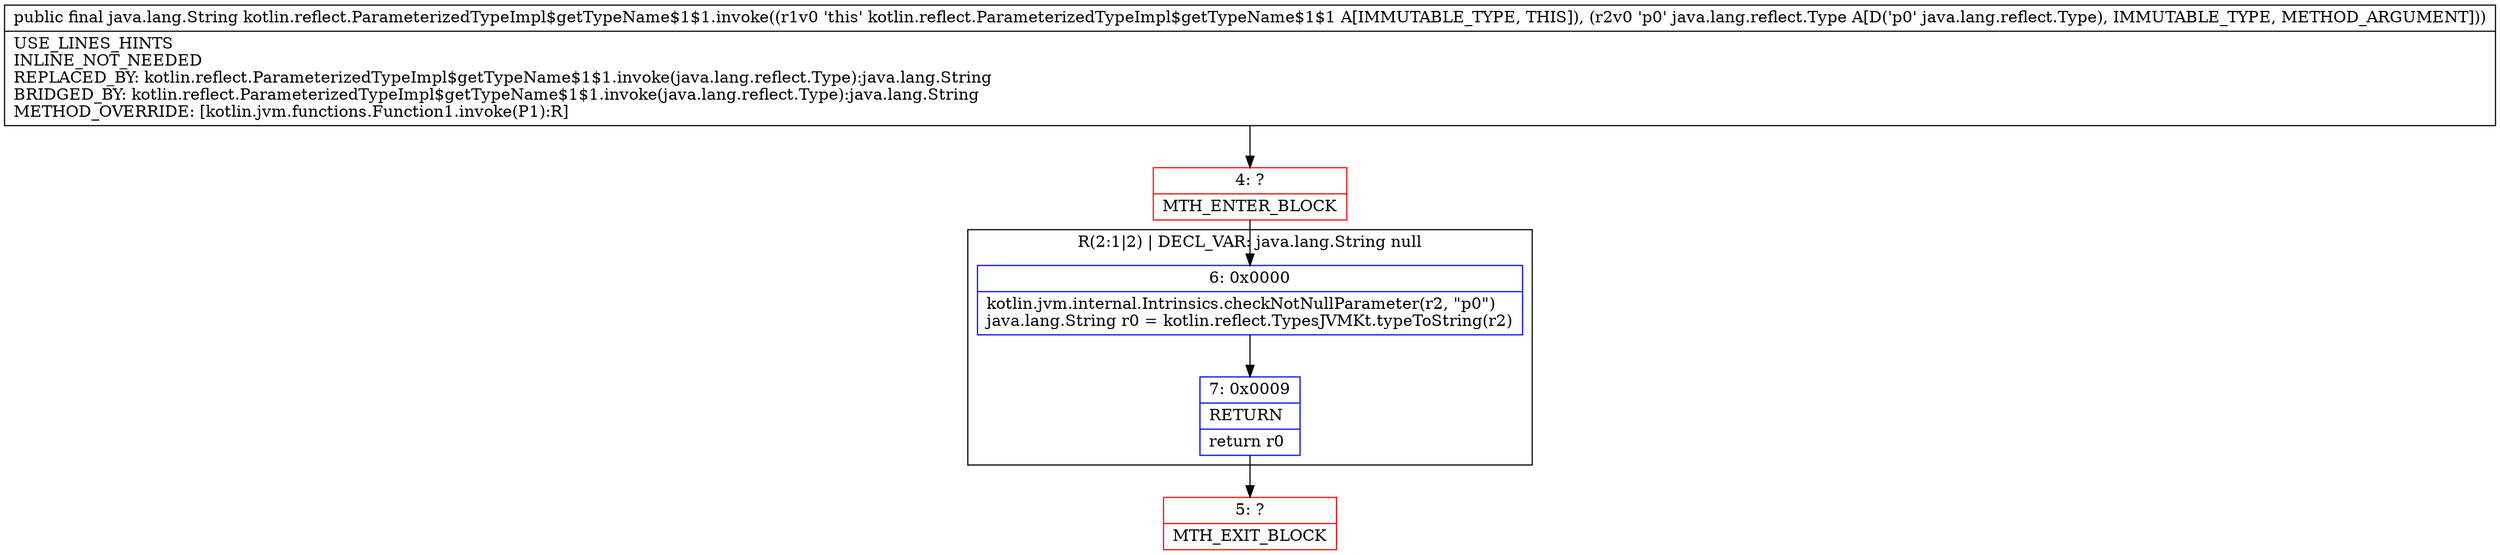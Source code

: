 digraph "CFG forkotlin.reflect.ParameterizedTypeImpl$getTypeName$1$1.invoke(Ljava\/lang\/reflect\/Type;)Ljava\/lang\/String;" {
subgraph cluster_Region_1266555505 {
label = "R(2:1|2) | DECL_VAR: java.lang.String null\l";
node [shape=record,color=blue];
Node_6 [shape=record,label="{6\:\ 0x0000|kotlin.jvm.internal.Intrinsics.checkNotNullParameter(r2, \"p0\")\ljava.lang.String r0 = kotlin.reflect.TypesJVMKt.typeToString(r2)\l}"];
Node_7 [shape=record,label="{7\:\ 0x0009|RETURN\l|return r0\l}"];
}
Node_4 [shape=record,color=red,label="{4\:\ ?|MTH_ENTER_BLOCK\l}"];
Node_5 [shape=record,color=red,label="{5\:\ ?|MTH_EXIT_BLOCK\l}"];
MethodNode[shape=record,label="{public final java.lang.String kotlin.reflect.ParameterizedTypeImpl$getTypeName$1$1.invoke((r1v0 'this' kotlin.reflect.ParameterizedTypeImpl$getTypeName$1$1 A[IMMUTABLE_TYPE, THIS]), (r2v0 'p0' java.lang.reflect.Type A[D('p0' java.lang.reflect.Type), IMMUTABLE_TYPE, METHOD_ARGUMENT]))  | USE_LINES_HINTS\lINLINE_NOT_NEEDED\lREPLACED_BY: kotlin.reflect.ParameterizedTypeImpl$getTypeName$1$1.invoke(java.lang.reflect.Type):java.lang.String\lBRIDGED_BY: kotlin.reflect.ParameterizedTypeImpl$getTypeName$1$1.invoke(java.lang.reflect.Type):java.lang.String\lMETHOD_OVERRIDE: [kotlin.jvm.functions.Function1.invoke(P1):R]\l}"];
MethodNode -> Node_4;Node_6 -> Node_7;
Node_7 -> Node_5;
Node_4 -> Node_6;
}

